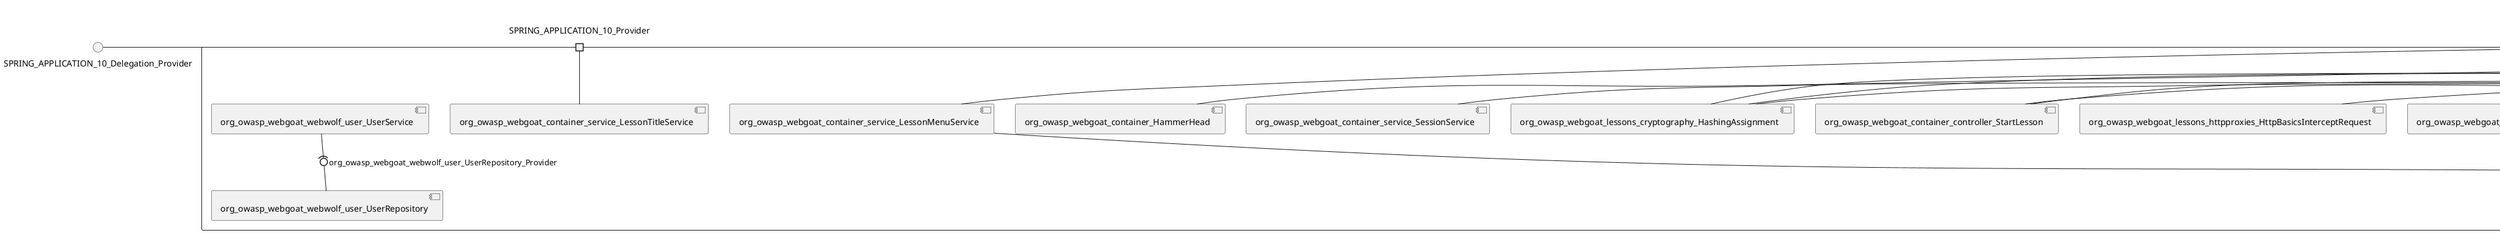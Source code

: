 @startuml
skinparam fixCircleLabelOverlapping true
skinparam componentStyle uml2
() SPRING_APPLICATION_10_Delegation_Provider
() SPRING_APPLICATION_11_Delegation_Provider
() SPRING_APPLICATION_12_Delegation_Provider
() SPRING_APPLICATION_13_Delegation_Provider
() SPRING_APPLICATION_14_Delegation_Provider
() SPRING_APPLICATION_15_Delegation_Provider
() SPRING_APPLICATION_16_Delegation_Provider
() SPRING_APPLICATION_2_Delegation_Provider
() SPRING_APPLICATION_3_Delegation_Provider
() SPRING_APPLICATION_4_Delegation_Provider
() SPRING_APPLICATION_5_Delegation_Provider
() SPRING_APPLICATION_6_Delegation_Provider
() SPRING_APPLICATION_7_Delegation_Provider
() SPRING_APPLICATION_8_Delegation_Provider
() SPRING_APPLICATION_9_Delegation_Provider
() SPRING_APPLICATION_BypassRestrictions_FieldRestrictions_POST_Delegation_Provider
() SPRING_APPLICATION_BypassRestrictions_frontendValidation_POST_Delegation_Provider
() SPRING_APPLICATION_ChromeDevTools_dummy_POST_Delegation_Provider
() SPRING_APPLICATION_ChromeDevTools_network_POST_Delegation_Provider
() SPRING_APPLICATION_CrossSiteScriptingStored_stored_xss_POST_Delegation_Provider
() SPRING_APPLICATION_CrossSiteScriptingStored_stored_xss_follow_up_POST_Delegation_Provider
() SPRING_APPLICATION_CrossSiteScripting_attack1_POST_Delegation_Provider
() SPRING_APPLICATION_CrossSiteScripting_attack3_POST_Delegation_Provider
() SPRING_APPLICATION_CrossSiteScripting_attack4_POST_Delegation_Provider
() SPRING_APPLICATION_CrossSiteScripting_attack5a_GET_Delegation_Provider
() SPRING_APPLICATION_CrossSiteScripting_attack6a_POST_Delegation_Provider
() SPRING_APPLICATION_CrossSiteScripting_dom_follow_up_POST_Delegation_Provider
() SPRING_APPLICATION_CrossSiteScripting_phone_home_xss_POST_Delegation_Provider
() SPRING_APPLICATION_CrossSiteScripting_quiz_GET_POST_Delegation_Provider
() SPRING_APPLICATION_Delegation_Provider
() SPRING_APPLICATION_GET_10_Delegation_Provider
() SPRING_APPLICATION_GET_11_Delegation_Provider
() SPRING_APPLICATION_GET_2_Delegation_Provider
() SPRING_APPLICATION_GET_3_Delegation_Provider
() SPRING_APPLICATION_GET_4_Delegation_Provider
() SPRING_APPLICATION_GET_5_Delegation_Provider
() SPRING_APPLICATION_GET_6_Delegation_Provider
() SPRING_APPLICATION_GET_7_Delegation_Provider
() SPRING_APPLICATION_GET_8_Delegation_Provider
() SPRING_APPLICATION_GET_9_Delegation_Provider
() SPRING_APPLICATION_GET_Delegation_Provider
() SPRING_APPLICATION_HtmlTampering_task_POST_Delegation_Provider
() SPRING_APPLICATION_HttpBasics_attack1_POST_Delegation_Provider
() SPRING_APPLICATION_HttpBasics_attack2_POST_Delegation_Provider
() SPRING_APPLICATION_IDOR_diff_attributes_POST_Delegation_Provider
() SPRING_APPLICATION_IDOR_login_POST_Delegation_Provider
() SPRING_APPLICATION_IDOR_profile_alt_path_POST_Delegation_Provider
() SPRING_APPLICATION_InsecureDeserialization_task_POST_Delegation_Provider
() SPRING_APPLICATION_InsecureLogin_Delegation_Provider
() SPRING_APPLICATION_JWT_decode_POST_Delegation_Provider
() SPRING_APPLICATION_JWT_jku_Delegation_Provider
() SPRING_APPLICATION_JWT_kid_Delegation_Provider
() SPRING_APPLICATION_JWT_quiz_GET_POST_Delegation_Provider
() SPRING_APPLICATION_JWT_refresh_Delegation_Provider
() SPRING_APPLICATION_JWT_secret_POST_Delegation_Provider
() SPRING_APPLICATION_JWT_votings_Delegation_Provider
() SPRING_APPLICATION_LogSpoofing_log_bleeding_POST_Delegation_Provider
() SPRING_APPLICATION_LogSpoofing_log_spoofing_POST_Delegation_Provider
() SPRING_APPLICATION_POST_10_Delegation_Provider
() SPRING_APPLICATION_POST_11_Delegation_Provider
() SPRING_APPLICATION_POST_12_Delegation_Provider
() SPRING_APPLICATION_POST_13_Delegation_Provider
() SPRING_APPLICATION_POST_14_Delegation_Provider
() SPRING_APPLICATION_POST_15_Delegation_Provider
() SPRING_APPLICATION_POST_16_Delegation_Provider
() SPRING_APPLICATION_POST_17_Delegation_Provider
() SPRING_APPLICATION_POST_18_Delegation_Provider
() SPRING_APPLICATION_POST_2_Delegation_Provider
() SPRING_APPLICATION_POST_3_Delegation_Provider
() SPRING_APPLICATION_POST_4_Delegation_Provider
() SPRING_APPLICATION_POST_5_Delegation_Provider
() SPRING_APPLICATION_POST_6_Delegation_Provider
() SPRING_APPLICATION_POST_7_Delegation_Provider
() SPRING_APPLICATION_POST_8_Delegation_Provider
() SPRING_APPLICATION_POST_9_Delegation_Provider
() SPRING_APPLICATION_POST_Delegation_Provider
() SPRING_APPLICATION_PUT_Delegation_Provider
() SPRING_APPLICATION_PasswordReset_ForgotPassword_create_password_reset_link_POST_Delegation_Provider
() SPRING_APPLICATION_PasswordReset_SecurityQuestions_POST_Delegation_Provider
() SPRING_APPLICATION_PasswordReset_reset_Delegation_Provider
() SPRING_APPLICATION_PasswordReset_simple_mail_reset_POST_Delegation_Provider
() SPRING_APPLICATION_PathTraversal_profile_picture_GET_Delegation_Provider
() SPRING_APPLICATION_PathTraversal_profile_picture_fix_GET_Delegation_Provider
() SPRING_APPLICATION_PathTraversal_profile_upload_POST_Delegation_Provider
() SPRING_APPLICATION_PathTraversal_profile_upload_fix_POST_Delegation_Provider
() SPRING_APPLICATION_PathTraversal_profile_upload_remove_user_input_POST_Delegation_Provider
() SPRING_APPLICATION_PathTraversal_random_POST_Delegation_Provider
() SPRING_APPLICATION_PathTraversal_random_picture_GET_Delegation_Provider
() SPRING_APPLICATION_PathTraversal_zip_slip_Delegation_Provider
() SPRING_APPLICATION_SSRF_task1_POST_Delegation_Provider
() SPRING_APPLICATION_SSRF_task2_POST_Delegation_Provider
() SPRING_APPLICATION_SecurePasswords_assignment_POST_Delegation_Provider
() SPRING_APPLICATION_SqlInjectionAdvanced_attack6a_POST_Delegation_Provider
() SPRING_APPLICATION_SqlInjectionAdvanced_attack6b_POST_Delegation_Provider
() SPRING_APPLICATION_SqlInjectionAdvanced_challenge_Login_POST_Delegation_Provider
() SPRING_APPLICATION_SqlInjectionAdvanced_challenge_PUT_Delegation_Provider
() SPRING_APPLICATION_SqlInjectionAdvanced_quiz_GET_POST_Delegation_Provider
() SPRING_APPLICATION_SqlInjectionMitigations_attack10a_POST_Delegation_Provider
() SPRING_APPLICATION_SqlInjectionMitigations_attack10b_POST_Delegation_Provider
() SPRING_APPLICATION_SqlInjectionMitigations_attack12a_POST_Delegation_Provider
() SPRING_APPLICATION_SqlInjectionMitigations_servers_GET_Delegation_Provider
() SPRING_APPLICATION_SqlInjection_assignment5a_POST_Delegation_Provider
() SPRING_APPLICATION_SqlInjection_assignment5b_POST_Delegation_Provider
() SPRING_APPLICATION_SqlInjection_attack10_POST_Delegation_Provider
() SPRING_APPLICATION_SqlInjection_attack2_POST_Delegation_Provider
() SPRING_APPLICATION_SqlInjection_attack3_POST_Delegation_Provider
() SPRING_APPLICATION_SqlInjection_attack4_POST_Delegation_Provider
() SPRING_APPLICATION_SqlInjection_attack5_POST_Delegation_Provider
() SPRING_APPLICATION_SqlInjection_attack8_POST_Delegation_Provider
() SPRING_APPLICATION_SqlInjection_attack9_POST_Delegation_Provider
() SPRING_APPLICATION_SqlOnlyInputValidationOnKeywords_attack_POST_Delegation_Provider
() SPRING_APPLICATION_SqlOnlyInputValidation_attack_POST_Delegation_Provider
() SPRING_APPLICATION_VulnerableComponents_attack1_POST_Delegation_Provider
() SPRING_APPLICATION_WebWolf_GET_Delegation_Provider
() SPRING_APPLICATION_WebWolf_landing_Delegation_Provider
() SPRING_APPLICATION_WebWolf_mail_Delegation_Provider
() SPRING_APPLICATION_challenge_1_POST_Delegation_Provider
() SPRING_APPLICATION_challenge_5_POST_Delegation_Provider
() SPRING_APPLICATION_challenge_7_Delegation_Provider
() SPRING_APPLICATION_challenge_8_Delegation_Provider
() SPRING_APPLICATION_challenge_logo_Delegation_Provider
() SPRING_APPLICATION_cia_quiz_GET_POST_Delegation_Provider
() SPRING_APPLICATION_clientSideFiltering_attack1_POST_Delegation_Provider
() SPRING_APPLICATION_clientSideFiltering_challenge_store_coupons_GET_Delegation_Provider
() SPRING_APPLICATION_clientSideFiltering_getItForFree_POST_Delegation_Provider
() SPRING_APPLICATION_clientSideFiltering_salaries_GET_Delegation_Provider
() SPRING_APPLICATION_crypto_encoding_basic_auth_POST_Delegation_Provider
() SPRING_APPLICATION_crypto_encoding_xor_POST_Delegation_Provider
() SPRING_APPLICATION_crypto_hashing_POST_Delegation_Provider
() SPRING_APPLICATION_crypto_secure_defaults_POST_Delegation_Provider
() SPRING_APPLICATION_crypto_signing_verify_POST_Delegation_Provider
() SPRING_APPLICATION_csrf_feedback_message_POST_Delegation_Provider
() SPRING_APPLICATION_csrf_review_POST_Delegation_Provider
() SPRING_APPLICATION_files_GET_Delegation_Provider
() SPRING_APPLICATION_fileupload_POST_Delegation_Provider
() SPRING_APPLICATION_jwt_Delegation_Provider
() SPRING_APPLICATION_landing_Delegation_Provider
() SPRING_APPLICATION_lesson_template_Delegation_Provider
() SPRING_APPLICATION_login_oauth_mvc_GET_Delegation_Provider
() SPRING_APPLICATION_mail_DELETE_GET_POST_Delegation_Provider
() SPRING_APPLICATION_register_mvc_POST_Delegation_Provider
() SPRING_APPLICATION_registration_GET_Delegation_Provider
() SPRING_APPLICATION_requests_GET_Delegation_Provider
() SPRING_APPLICATION_scoreboard_data_GET_Delegation_Provider
() SPRING_APPLICATION_server_directory_GET_Delegation_Provider
() SPRING_APPLICATION_service_debug_labels_mvc_Delegation_Provider
() SPRING_APPLICATION_service_lessonoverview_mvc_Delegation_Provider
() SPRING_APPLICATION_xxe_comments_GET_Delegation_Provider
rectangle System {
[org_owasp_webgoat_container_HammerHead] [[webgoat-webgoat.repository#_lNEI4F3REe-JB_qOCdMxyQ]]
[org_owasp_webgoat_container_WebWolfRedirect] [[webgoat-webgoat.repository#_lNEI4F3REe-JB_qOCdMxyQ]]
[org_owasp_webgoat_container_controller_StartLesson] [[webgoat-webgoat.repository#_lNEI4F3REe-JB_qOCdMxyQ]]
[org_owasp_webgoat_container_controller_Welcome] [[webgoat-webgoat.repository#_lNEI4F3REe-JB_qOCdMxyQ]]
[org_owasp_webgoat_container_i18n_PluginMessages_Provider] [[webgoat-webgoat.repository#_lNEI4F3REe-JB_qOCdMxyQ]]
[org_owasp_webgoat_container_report_ReportCardController] [[webgoat-webgoat.repository#_lNEI4F3REe-JB_qOCdMxyQ]]
[org_owasp_webgoat_container_service_EnvironmentService] [[webgoat-webgoat.repository#_lNEI4F3REe-JB_qOCdMxyQ]]
[org_owasp_webgoat_container_service_HintService] [[webgoat-webgoat.repository#_lNEI4F3REe-JB_qOCdMxyQ]]
[org_owasp_webgoat_container_service_LabelDebugService] [[webgoat-webgoat.repository#_lNEI4F3REe-JB_qOCdMxyQ]]
[org_owasp_webgoat_container_service_LabelService] [[webgoat-webgoat.repository#_lNEI4F3REe-JB_qOCdMxyQ]]
[org_owasp_webgoat_container_service_LessonInfoService] [[webgoat-webgoat.repository#_lNEI4F3REe-JB_qOCdMxyQ]]
[org_owasp_webgoat_container_service_LessonMenuService] [[webgoat-webgoat.repository#_lNEI4F3REe-JB_qOCdMxyQ]]
[org_owasp_webgoat_container_service_LessonProgressService] [[webgoat-webgoat.repository#_lNEI4F3REe-JB_qOCdMxyQ]]
[org_owasp_webgoat_container_service_LessonTitleService] [[webgoat-webgoat.repository#_lNEI4F3REe-JB_qOCdMxyQ]]
[org_owasp_webgoat_container_service_RestartLessonService] [[webgoat-webgoat.repository#_lNEI4F3REe-JB_qOCdMxyQ]]
[org_owasp_webgoat_container_service_SessionService] [[webgoat-webgoat.repository#_lNEI4F3REe-JB_qOCdMxyQ]]
[org_owasp_webgoat_container_session_UserSessionData_Provider] [[webgoat-webgoat.repository#_lNEI4F3REe-JB_qOCdMxyQ]]
[org_owasp_webgoat_container_session_WebSession_Provider] [[webgoat-webgoat.repository#_lNEI4F3REe-JB_qOCdMxyQ]]
[org_owasp_webgoat_container_users_RegistrationController] [[webgoat-webgoat.repository#_lNEI4F3REe-JB_qOCdMxyQ]]
[org_owasp_webgoat_container_users_Scoreboard] [[webgoat-webgoat.repository#_lNEI4F3REe-JB_qOCdMxyQ]]
[org_owasp_webgoat_container_users_UserProgressRepository] [[webgoat-webgoat.repository#_lNEI4F3REe-JB_qOCdMxyQ]]
[org_owasp_webgoat_container_users_UserRepository] [[webgoat-webgoat.repository#_lNEI4F3REe-JB_qOCdMxyQ]]
[org_owasp_webgoat_container_users_UserService] [[webgoat-webgoat.repository#_lNEI4F3REe-JB_qOCdMxyQ]]
[org_owasp_webgoat_lessons_authbypass_VerifyAccount] [[webgoat-webgoat.repository#_lNEI4F3REe-JB_qOCdMxyQ]]
[org_owasp_webgoat_lessons_bypassrestrictions_BypassRestrictionsFieldRestrictions] [[webgoat-webgoat.repository#_lNEI4F3REe-JB_qOCdMxyQ]]
[org_owasp_webgoat_lessons_bypassrestrictions_BypassRestrictionsFrontendValidation] [[webgoat-webgoat.repository#_lNEI4F3REe-JB_qOCdMxyQ]]
[org_owasp_webgoat_lessons_challenges_FlagController] [[webgoat-webgoat.repository#_lNEI4F3REe-JB_qOCdMxyQ]]
[org_owasp_webgoat_lessons_challenges_challenge1_Assignment1] [[webgoat-webgoat.repository#_lNEI4F3REe-JB_qOCdMxyQ]]
[org_owasp_webgoat_lessons_challenges_challenge1_ImageServlet] [[webgoat-webgoat.repository#_lNEI4F3REe-JB_qOCdMxyQ]]
[org_owasp_webgoat_lessons_challenges_challenge5_Assignment5] [[webgoat-webgoat.repository#_lNEI4F3REe-JB_qOCdMxyQ]]
[org_owasp_webgoat_lessons_challenges_challenge7_Assignment7] [[webgoat-webgoat.repository#_lNEI4F3REe-JB_qOCdMxyQ]]
[org_owasp_webgoat_lessons_challenges_challenge8_Assignment8] [[webgoat-webgoat.repository#_lNEI4F3REe-JB_qOCdMxyQ]]
[org_owasp_webgoat_lessons_chromedevtools_NetworkDummy] [[webgoat-webgoat.repository#_lNEI4F3REe-JB_qOCdMxyQ]]
[org_owasp_webgoat_lessons_chromedevtools_NetworkLesson] [[webgoat-webgoat.repository#_lNEI4F3REe-JB_qOCdMxyQ]]
[org_owasp_webgoat_lessons_cia_CIAQuiz] [[webgoat-webgoat.repository#_lNEI4F3REe-JB_qOCdMxyQ]]
[org_owasp_webgoat_lessons_clientsidefiltering_ClientSideFilteringAssignment] [[webgoat-webgoat.repository#_lNEI4F3REe-JB_qOCdMxyQ]]
[org_owasp_webgoat_lessons_clientsidefiltering_ClientSideFilteringFreeAssignment] [[webgoat-webgoat.repository#_lNEI4F3REe-JB_qOCdMxyQ]]
[org_owasp_webgoat_lessons_clientsidefiltering_Salaries] [[webgoat-webgoat.repository#_lNEI4F3REe-JB_qOCdMxyQ]]
[org_owasp_webgoat_lessons_clientsidefiltering_ShopEndpoint] [[webgoat-webgoat.repository#_lNEI4F3REe-JB_qOCdMxyQ]]
[org_owasp_webgoat_lessons_cryptography_EncodingAssignment] [[webgoat-webgoat.repository#_lNEI4F3REe-JB_qOCdMxyQ]]
[org_owasp_webgoat_lessons_cryptography_HashingAssignment] [[webgoat-webgoat.repository#_lNEI4F3REe-JB_qOCdMxyQ]]
[org_owasp_webgoat_lessons_cryptography_SecureDefaultsAssignment] [[webgoat-webgoat.repository#_lNEI4F3REe-JB_qOCdMxyQ]]
[org_owasp_webgoat_lessons_cryptography_SigningAssignment] [[webgoat-webgoat.repository#_lNEI4F3REe-JB_qOCdMxyQ]]
[org_owasp_webgoat_lessons_cryptography_XOREncodingAssignment] [[webgoat-webgoat.repository#_lNEI4F3REe-JB_qOCdMxyQ]]
[org_owasp_webgoat_lessons_csrf_CSRFConfirmFlag1] [[webgoat-webgoat.repository#_lNEI4F3REe-JB_qOCdMxyQ]]
[org_owasp_webgoat_lessons_csrf_CSRFFeedback] [[webgoat-webgoat.repository#_lNEI4F3REe-JB_qOCdMxyQ]]
[org_owasp_webgoat_lessons_csrf_CSRFGetFlag] [[webgoat-webgoat.repository#_lNEI4F3REe-JB_qOCdMxyQ]]
[org_owasp_webgoat_lessons_csrf_CSRFLogin] [[webgoat-webgoat.repository#_lNEI4F3REe-JB_qOCdMxyQ]]
[org_owasp_webgoat_lessons_csrf_ForgedReviews] [[webgoat-webgoat.repository#_lNEI4F3REe-JB_qOCdMxyQ]]
[org_owasp_webgoat_lessons_csrf_ObjectMapper_Provider] [[webgoat-webgoat.repository#_lNEI4F3REe-JB_qOCdMxyQ]]
[org_owasp_webgoat_lessons_deserialization_InsecureDeserializationTask] [[webgoat-webgoat.repository#_lNEI4F3REe-JB_qOCdMxyQ]]
[org_owasp_webgoat_lessons_hijacksession_HijackSessionAssignment] [[webgoat-webgoat.repository#_lNEI4F3REe-JB_qOCdMxyQ]]
[org_owasp_webgoat_lessons_hijacksession_cas_HijackSessionAuthenticationProvider] [[webgoat-webgoat.repository#_lNEI4F3REe-JB_qOCdMxyQ]]
[org_owasp_webgoat_lessons_htmltampering_HtmlTamperingTask] [[webgoat-webgoat.repository#_lNEI4F3REe-JB_qOCdMxyQ]]
[org_owasp_webgoat_lessons_httpbasics_HttpBasicsLesson] [[webgoat-webgoat.repository#_lNEI4F3REe-JB_qOCdMxyQ]]
[org_owasp_webgoat_lessons_httpbasics_HttpBasicsQuiz] [[webgoat-webgoat.repository#_lNEI4F3REe-JB_qOCdMxyQ]]
[org_owasp_webgoat_lessons_httpproxies_HttpBasicsInterceptRequest] [[webgoat-webgoat.repository#_lNEI4F3REe-JB_qOCdMxyQ]]
[org_owasp_webgoat_lessons_idor_IDORDiffAttributes] [[webgoat-webgoat.repository#_lNEI4F3REe-JB_qOCdMxyQ]]
[org_owasp_webgoat_lessons_idor_IDOREditOtherProfile] [[webgoat-webgoat.repository#_lNEI4F3REe-JB_qOCdMxyQ]]
[org_owasp_webgoat_lessons_idor_IDORLogin] [[webgoat-webgoat.repository#_lNEI4F3REe-JB_qOCdMxyQ]]
[org_owasp_webgoat_lessons_idor_IDORViewOtherProfile] [[webgoat-webgoat.repository#_lNEI4F3REe-JB_qOCdMxyQ]]
[org_owasp_webgoat_lessons_idor_IDORViewOwnProfile] [[webgoat-webgoat.repository#_lNEI4F3REe-JB_qOCdMxyQ]]
[org_owasp_webgoat_lessons_idor_IDORViewOwnProfileAltUrl] [[webgoat-webgoat.repository#_lNEI4F3REe-JB_qOCdMxyQ]]
[org_owasp_webgoat_lessons_insecurelogin_InsecureLoginTask] [[webgoat-webgoat.repository#_lNEI4F3REe-JB_qOCdMxyQ]]
[org_owasp_webgoat_lessons_jwt_JWTDecodeEndpoint] [[webgoat-webgoat.repository#_lNEI4F3REe-JB_qOCdMxyQ]]
[org_owasp_webgoat_lessons_jwt_JWTQuiz] [[webgoat-webgoat.repository#_lNEI4F3REe-JB_qOCdMxyQ]]
[org_owasp_webgoat_lessons_jwt_JWTRefreshEndpoint] [[webgoat-webgoat.repository#_lNEI4F3REe-JB_qOCdMxyQ]]
[org_owasp_webgoat_lessons_jwt_JWTSecretKeyEndpoint] [[webgoat-webgoat.repository#_lNEI4F3REe-JB_qOCdMxyQ]]
[org_owasp_webgoat_lessons_jwt_JWTVotesEndpoint] [[webgoat-webgoat.repository#_lNEI4F3REe-JB_qOCdMxyQ]]
[org_owasp_webgoat_lessons_jwt_claimmisuse_JWTHeaderJKUEndpoint] [[webgoat-webgoat.repository#_lNEI4F3REe-JB_qOCdMxyQ]]
[org_owasp_webgoat_lessons_jwt_claimmisuse_JWTHeaderKIDEndpoint] [[webgoat-webgoat.repository#_lNEI4F3REe-JB_qOCdMxyQ]]
[org_owasp_webgoat_lessons_lessontemplate_SampleAttack] [[webgoat-webgoat.repository#_lNEI4F3REe-JB_qOCdMxyQ]]
[org_owasp_webgoat_lessons_logging_LogBleedingTask] [[webgoat-webgoat.repository#_lNEI4F3REe-JB_qOCdMxyQ]]
[org_owasp_webgoat_lessons_logging_LogSpoofingTask] [[webgoat-webgoat.repository#_lNEI4F3REe-JB_qOCdMxyQ]]
[org_owasp_webgoat_lessons_missingac_MissingFunctionACHiddenMenus] [[webgoat-webgoat.repository#_lNEI4F3REe-JB_qOCdMxyQ]]
[org_owasp_webgoat_lessons_missingac_MissingFunctionACUsers] [[webgoat-webgoat.repository#_lNEI4F3REe-JB_qOCdMxyQ]]
[org_owasp_webgoat_lessons_missingac_MissingFunctionACYourHash] [[webgoat-webgoat.repository#_lNEI4F3REe-JB_qOCdMxyQ]]
[org_owasp_webgoat_lessons_missingac_MissingFunctionACYourHashAdmin] [[webgoat-webgoat.repository#_lNEI4F3REe-JB_qOCdMxyQ]]
[org_owasp_webgoat_lessons_passwordreset_QuestionsAssignment] [[webgoat-webgoat.repository#_lNEI4F3REe-JB_qOCdMxyQ]]
[org_owasp_webgoat_lessons_passwordreset_ResetLinkAssignment] [[webgoat-webgoat.repository#_lNEI4F3REe-JB_qOCdMxyQ]]
[org_owasp_webgoat_lessons_passwordreset_ResetLinkAssignmentForgotPassword] [[webgoat-webgoat.repository#_lNEI4F3REe-JB_qOCdMxyQ]]
[org_owasp_webgoat_lessons_passwordreset_SecurityQuestionAssignment] [[webgoat-webgoat.repository#_lNEI4F3REe-JB_qOCdMxyQ]]
[org_owasp_webgoat_lessons_passwordreset_SimpleMailAssignment] [[webgoat-webgoat.repository#_lNEI4F3REe-JB_qOCdMxyQ]]
[org_owasp_webgoat_lessons_passwordreset_TriedQuestions] [[webgoat-webgoat.repository#_lNEI4F3REe-JB_qOCdMxyQ]]
[org_owasp_webgoat_lessons_pathtraversal_ProfileUpload] [[webgoat-webgoat.repository#_lNEI4F3REe-JB_qOCdMxyQ]]
[org_owasp_webgoat_lessons_pathtraversal_ProfileUploadFix] [[webgoat-webgoat.repository#_lNEI4F3REe-JB_qOCdMxyQ]]
[org_owasp_webgoat_lessons_pathtraversal_ProfileUploadRemoveUserInput] [[webgoat-webgoat.repository#_lNEI4F3REe-JB_qOCdMxyQ]]
[org_owasp_webgoat_lessons_pathtraversal_ProfileUploadRetrieval] [[webgoat-webgoat.repository#_lNEI4F3REe-JB_qOCdMxyQ]]
[org_owasp_webgoat_lessons_pathtraversal_ProfileZipSlip] [[webgoat-webgoat.repository#_lNEI4F3REe-JB_qOCdMxyQ]]
[org_owasp_webgoat_lessons_securepasswords_SecurePasswordsAssignment] [[webgoat-webgoat.repository#_lNEI4F3REe-JB_qOCdMxyQ]]
[org_owasp_webgoat_lessons_spoofcookie_SpoofCookieAssignment] [[webgoat-webgoat.repository#_lNEI4F3REe-JB_qOCdMxyQ]]
[org_owasp_webgoat_lessons_sqlinjection_advanced_SqlInjectionChallenge] [[webgoat-webgoat.repository#_lNEI4F3REe-JB_qOCdMxyQ]]
[org_owasp_webgoat_lessons_sqlinjection_advanced_SqlInjectionChallengeLogin] [[webgoat-webgoat.repository#_lNEI4F3REe-JB_qOCdMxyQ]]
[org_owasp_webgoat_lessons_sqlinjection_advanced_SqlInjectionLesson6a] [[webgoat-webgoat.repository#_lNEI4F3REe-JB_qOCdMxyQ]]
[org_owasp_webgoat_lessons_sqlinjection_advanced_SqlInjectionLesson6b] [[webgoat-webgoat.repository#_lNEI4F3REe-JB_qOCdMxyQ]]
[org_owasp_webgoat_lessons_sqlinjection_advanced_SqlInjectionQuiz] [[webgoat-webgoat.repository#_lNEI4F3REe-JB_qOCdMxyQ]]
[org_owasp_webgoat_lessons_sqlinjection_introduction_SqlInjectionLesson10] [[webgoat-webgoat.repository#_lNEI4F3REe-JB_qOCdMxyQ]]
[org_owasp_webgoat_lessons_sqlinjection_introduction_SqlInjectionLesson2] [[webgoat-webgoat.repository#_lNEI4F3REe-JB_qOCdMxyQ]]
[org_owasp_webgoat_lessons_sqlinjection_introduction_SqlInjectionLesson3] [[webgoat-webgoat.repository#_lNEI4F3REe-JB_qOCdMxyQ]]
[org_owasp_webgoat_lessons_sqlinjection_introduction_SqlInjectionLesson4] [[webgoat-webgoat.repository#_lNEI4F3REe-JB_qOCdMxyQ]]
[org_owasp_webgoat_lessons_sqlinjection_introduction_SqlInjectionLesson5] [[webgoat-webgoat.repository#_lNEI4F3REe-JB_qOCdMxyQ]]
[org_owasp_webgoat_lessons_sqlinjection_introduction_SqlInjectionLesson5a] [[webgoat-webgoat.repository#_lNEI4F3REe-JB_qOCdMxyQ]]
[org_owasp_webgoat_lessons_sqlinjection_introduction_SqlInjectionLesson5b] [[webgoat-webgoat.repository#_lNEI4F3REe-JB_qOCdMxyQ]]
[org_owasp_webgoat_lessons_sqlinjection_introduction_SqlInjectionLesson8] [[webgoat-webgoat.repository#_lNEI4F3REe-JB_qOCdMxyQ]]
[org_owasp_webgoat_lessons_sqlinjection_introduction_SqlInjectionLesson9] [[webgoat-webgoat.repository#_lNEI4F3REe-JB_qOCdMxyQ]]
[org_owasp_webgoat_lessons_sqlinjection_mitigation_Servers] [[webgoat-webgoat.repository#_lNEI4F3REe-JB_qOCdMxyQ]]
[org_owasp_webgoat_lessons_sqlinjection_mitigation_SqlInjectionLesson10a] [[webgoat-webgoat.repository#_lNEI4F3REe-JB_qOCdMxyQ]]
[org_owasp_webgoat_lessons_sqlinjection_mitigation_SqlInjectionLesson10b] [[webgoat-webgoat.repository#_lNEI4F3REe-JB_qOCdMxyQ]]
[org_owasp_webgoat_lessons_sqlinjection_mitigation_SqlInjectionLesson13] [[webgoat-webgoat.repository#_lNEI4F3REe-JB_qOCdMxyQ]]
[org_owasp_webgoat_lessons_sqlinjection_mitigation_SqlOnlyInputValidation] [[webgoat-webgoat.repository#_lNEI4F3REe-JB_qOCdMxyQ]]
[org_owasp_webgoat_lessons_sqlinjection_mitigation_SqlOnlyInputValidationOnKeywords] [[webgoat-webgoat.repository#_lNEI4F3REe-JB_qOCdMxyQ]]
[org_owasp_webgoat_lessons_ssrf_SSRFTask1] [[webgoat-webgoat.repository#_lNEI4F3REe-JB_qOCdMxyQ]]
[org_owasp_webgoat_lessons_ssrf_SSRFTask2] [[webgoat-webgoat.repository#_lNEI4F3REe-JB_qOCdMxyQ]]
[org_owasp_webgoat_lessons_vulnerablecomponents_VulnerableComponentsLesson] [[webgoat-webgoat.repository#_lNEI4F3REe-JB_qOCdMxyQ]]
[org_owasp_webgoat_lessons_webwolfintroduction_LandingAssignment] [[webgoat-webgoat.repository#_lNEI4F3REe-JB_qOCdMxyQ]]
[org_owasp_webgoat_lessons_webwolfintroduction_MailAssignment] [[webgoat-webgoat.repository#_lNEI4F3REe-JB_qOCdMxyQ]]
[org_owasp_webgoat_lessons_xss_CrossSiteScriptingLesson1] [[webgoat-webgoat.repository#_lNEI4F3REe-JB_qOCdMxyQ]]
[org_owasp_webgoat_lessons_xss_CrossSiteScriptingLesson3] [[webgoat-webgoat.repository#_lNEI4F3REe-JB_qOCdMxyQ]]
[org_owasp_webgoat_lessons_xss_CrossSiteScriptingLesson4] [[webgoat-webgoat.repository#_lNEI4F3REe-JB_qOCdMxyQ]]
[org_owasp_webgoat_lessons_xss_CrossSiteScriptingLesson5a] [[webgoat-webgoat.repository#_lNEI4F3REe-JB_qOCdMxyQ]]
[org_owasp_webgoat_lessons_xss_CrossSiteScriptingLesson6a] [[webgoat-webgoat.repository#_lNEI4F3REe-JB_qOCdMxyQ]]
[org_owasp_webgoat_lessons_xss_CrossSiteScriptingQuiz] [[webgoat-webgoat.repository#_lNEI4F3REe-JB_qOCdMxyQ]]
[org_owasp_webgoat_lessons_xss_DOMCrossSiteScripting] [[webgoat-webgoat.repository#_lNEI4F3REe-JB_qOCdMxyQ]]
[org_owasp_webgoat_lessons_xss_DOMCrossSiteScriptingVerifier] [[webgoat-webgoat.repository#_lNEI4F3REe-JB_qOCdMxyQ]]
[org_owasp_webgoat_lessons_xss_stored_StoredCrossSiteScriptingVerifier] [[webgoat-webgoat.repository#_lNEI4F3REe-JB_qOCdMxyQ]]
[org_owasp_webgoat_lessons_xss_stored_StoredXssComments] [[webgoat-webgoat.repository#_lNEI4F3REe-JB_qOCdMxyQ]]
[org_owasp_webgoat_lessons_xxe_BlindSendFileAssignment] [[webgoat-webgoat.repository#_lNEI4F3REe-JB_qOCdMxyQ]]
[org_owasp_webgoat_lessons_xxe_CommentsCache] [[webgoat-webgoat.repository#_lNEI4F3REe-JB_qOCdMxyQ]]
[org_owasp_webgoat_lessons_xxe_CommentsEndpoint] [[webgoat-webgoat.repository#_lNEI4F3REe-JB_qOCdMxyQ]]
[org_owasp_webgoat_lessons_xxe_ContentTypeAssignment] [[webgoat-webgoat.repository#_lNEI4F3REe-JB_qOCdMxyQ]]
[org_owasp_webgoat_lessons_xxe_SimpleXXE] [[webgoat-webgoat.repository#_lNEI4F3REe-JB_qOCdMxyQ]]
[org_owasp_webgoat_webwolf_FileServer] [[webgoat-webgoat.repository#_lNEI4F3REe-JB_qOCdMxyQ]]
[org_owasp_webgoat_webwolf_jwt_JWTController] [[webgoat-webgoat.repository#_lNEI4F3REe-JB_qOCdMxyQ]]
[org_owasp_webgoat_webwolf_mailbox_MailboxController] [[webgoat-webgoat.repository#_lNEI4F3REe-JB_qOCdMxyQ]]
[org_owasp_webgoat_webwolf_mailbox_MailboxRepository] [[webgoat-webgoat.repository#_lNEI4F3REe-JB_qOCdMxyQ]]
[org_owasp_webgoat_webwolf_requests_LandingPage] [[webgoat-webgoat.repository#_lNEI4F3REe-JB_qOCdMxyQ]]
[org_owasp_webgoat_webwolf_requests_Requests] [[webgoat-webgoat.repository#_lNEI4F3REe-JB_qOCdMxyQ]]
[org_owasp_webgoat_webwolf_user_UserRepository] [[webgoat-webgoat.repository#_lNEI4F3REe-JB_qOCdMxyQ]]
[org_owasp_webgoat_webwolf_user_UserService] [[webgoat-webgoat.repository#_lNEI4F3REe-JB_qOCdMxyQ]]
port SPRING_APPLICATION_10_Provider
SPRING_APPLICATION_10_Delegation_Provider - SPRING_APPLICATION_10_Provider
SPRING_APPLICATION_10_Provider - [org_owasp_webgoat_container_service_LessonTitleService]
port SPRING_APPLICATION_11_Provider
SPRING_APPLICATION_11_Delegation_Provider - SPRING_APPLICATION_11_Provider
SPRING_APPLICATION_11_Provider - [org_owasp_webgoat_container_service_LessonMenuService]
port SPRING_APPLICATION_12_Provider
SPRING_APPLICATION_12_Delegation_Provider - SPRING_APPLICATION_12_Provider
SPRING_APPLICATION_12_Provider - [org_owasp_webgoat_webwolf_FileServer]
port SPRING_APPLICATION_13_Provider
SPRING_APPLICATION_13_Delegation_Provider - SPRING_APPLICATION_13_Provider
SPRING_APPLICATION_13_Provider - [org_owasp_webgoat_container_service_LabelDebugService]
port SPRING_APPLICATION_14_Provider
SPRING_APPLICATION_14_Delegation_Provider - SPRING_APPLICATION_14_Provider
SPRING_APPLICATION_14_Provider - [org_owasp_webgoat_lessons_xxe_SimpleXXE]
port SPRING_APPLICATION_15_Provider
SPRING_APPLICATION_15_Delegation_Provider - SPRING_APPLICATION_15_Provider
SPRING_APPLICATION_15_Provider - [org_owasp_webgoat_container_HammerHead]
port SPRING_APPLICATION_16_Provider
SPRING_APPLICATION_16_Delegation_Provider - SPRING_APPLICATION_16_Provider
SPRING_APPLICATION_16_Provider - [org_owasp_webgoat_container_service_SessionService]
port SPRING_APPLICATION_2_Provider
SPRING_APPLICATION_2_Delegation_Provider - SPRING_APPLICATION_2_Provider
SPRING_APPLICATION_2_Provider - [org_owasp_webgoat_lessons_cryptography_HashingAssignment]
port SPRING_APPLICATION_3_Provider
SPRING_APPLICATION_3_Delegation_Provider - SPRING_APPLICATION_3_Provider
SPRING_APPLICATION_3_Provider - [org_owasp_webgoat_lessons_cryptography_HashingAssignment]
port SPRING_APPLICATION_4_Provider
SPRING_APPLICATION_4_Delegation_Provider - SPRING_APPLICATION_4_Provider
SPRING_APPLICATION_4_Provider - [org_owasp_webgoat_lessons_jwt_JWTSecretKeyEndpoint]
port SPRING_APPLICATION_5_Provider
SPRING_APPLICATION_5_Delegation_Provider - SPRING_APPLICATION_5_Provider
SPRING_APPLICATION_5_Provider - [org_owasp_webgoat_container_controller_StartLesson]
port SPRING_APPLICATION_6_Provider
SPRING_APPLICATION_6_Delegation_Provider - SPRING_APPLICATION_6_Provider
SPRING_APPLICATION_6_Provider - [org_owasp_webgoat_lessons_httpproxies_HttpBasicsInterceptRequest]
port SPRING_APPLICATION_7_Provider
SPRING_APPLICATION_7_Delegation_Provider - SPRING_APPLICATION_7_Provider
SPRING_APPLICATION_7_Provider - [org_owasp_webgoat_container_controller_StartLesson]
port SPRING_APPLICATION_8_Provider
SPRING_APPLICATION_8_Delegation_Provider - SPRING_APPLICATION_8_Provider
SPRING_APPLICATION_8_Provider - [org_owasp_webgoat_container_service_RestartLessonService]
port SPRING_APPLICATION_9_Provider
SPRING_APPLICATION_9_Delegation_Provider - SPRING_APPLICATION_9_Provider
SPRING_APPLICATION_9_Provider - [org_owasp_webgoat_container_service_LessonInfoService]
port SPRING_APPLICATION_BypassRestrictions_FieldRestrictions_POST_Provider
SPRING_APPLICATION_BypassRestrictions_FieldRestrictions_POST_Delegation_Provider - SPRING_APPLICATION_BypassRestrictions_FieldRestrictions_POST_Provider
SPRING_APPLICATION_BypassRestrictions_FieldRestrictions_POST_Provider - [org_owasp_webgoat_lessons_bypassrestrictions_BypassRestrictionsFieldRestrictions]
port SPRING_APPLICATION_BypassRestrictions_frontendValidation_POST_Provider
SPRING_APPLICATION_BypassRestrictions_frontendValidation_POST_Delegation_Provider - SPRING_APPLICATION_BypassRestrictions_frontendValidation_POST_Provider
SPRING_APPLICATION_BypassRestrictions_frontendValidation_POST_Provider - [org_owasp_webgoat_lessons_bypassrestrictions_BypassRestrictionsFrontendValidation]
port SPRING_APPLICATION_ChromeDevTools_dummy_POST_Provider
SPRING_APPLICATION_ChromeDevTools_dummy_POST_Delegation_Provider - SPRING_APPLICATION_ChromeDevTools_dummy_POST_Provider
SPRING_APPLICATION_ChromeDevTools_dummy_POST_Provider - [org_owasp_webgoat_lessons_chromedevtools_NetworkDummy]
port SPRING_APPLICATION_ChromeDevTools_network_POST_Provider
SPRING_APPLICATION_ChromeDevTools_network_POST_Delegation_Provider - SPRING_APPLICATION_ChromeDevTools_network_POST_Provider
SPRING_APPLICATION_ChromeDevTools_network_POST_Provider - [org_owasp_webgoat_lessons_chromedevtools_NetworkLesson]
port SPRING_APPLICATION_CrossSiteScriptingStored_stored_xss_POST_Provider
SPRING_APPLICATION_CrossSiteScriptingStored_stored_xss_POST_Delegation_Provider - SPRING_APPLICATION_CrossSiteScriptingStored_stored_xss_POST_Provider
SPRING_APPLICATION_CrossSiteScriptingStored_stored_xss_POST_Provider - [org_owasp_webgoat_lessons_xss_stored_StoredXssComments]
port SPRING_APPLICATION_CrossSiteScriptingStored_stored_xss_follow_up_POST_Provider
SPRING_APPLICATION_CrossSiteScriptingStored_stored_xss_follow_up_POST_Delegation_Provider - SPRING_APPLICATION_CrossSiteScriptingStored_stored_xss_follow_up_POST_Provider
SPRING_APPLICATION_CrossSiteScriptingStored_stored_xss_follow_up_POST_Provider - [org_owasp_webgoat_lessons_xss_stored_StoredCrossSiteScriptingVerifier]
port SPRING_APPLICATION_CrossSiteScripting_attack1_POST_Provider
SPRING_APPLICATION_CrossSiteScripting_attack1_POST_Delegation_Provider - SPRING_APPLICATION_CrossSiteScripting_attack1_POST_Provider
SPRING_APPLICATION_CrossSiteScripting_attack1_POST_Provider - [org_owasp_webgoat_lessons_xss_CrossSiteScriptingLesson1]
port SPRING_APPLICATION_CrossSiteScripting_attack3_POST_Provider
SPRING_APPLICATION_CrossSiteScripting_attack3_POST_Delegation_Provider - SPRING_APPLICATION_CrossSiteScripting_attack3_POST_Provider
SPRING_APPLICATION_CrossSiteScripting_attack3_POST_Provider - [org_owasp_webgoat_lessons_xss_CrossSiteScriptingLesson3]
port SPRING_APPLICATION_CrossSiteScripting_attack4_POST_Provider
SPRING_APPLICATION_CrossSiteScripting_attack4_POST_Delegation_Provider - SPRING_APPLICATION_CrossSiteScripting_attack4_POST_Provider
SPRING_APPLICATION_CrossSiteScripting_attack4_POST_Provider - [org_owasp_webgoat_lessons_xss_CrossSiteScriptingLesson4]
port SPRING_APPLICATION_CrossSiteScripting_attack5a_GET_Provider
SPRING_APPLICATION_CrossSiteScripting_attack5a_GET_Delegation_Provider - SPRING_APPLICATION_CrossSiteScripting_attack5a_GET_Provider
SPRING_APPLICATION_CrossSiteScripting_attack5a_GET_Provider - [org_owasp_webgoat_lessons_xss_CrossSiteScriptingLesson5a]
port SPRING_APPLICATION_CrossSiteScripting_attack6a_POST_Provider
SPRING_APPLICATION_CrossSiteScripting_attack6a_POST_Delegation_Provider - SPRING_APPLICATION_CrossSiteScripting_attack6a_POST_Provider
SPRING_APPLICATION_CrossSiteScripting_attack6a_POST_Provider - [org_owasp_webgoat_lessons_xss_CrossSiteScriptingLesson6a]
port SPRING_APPLICATION_CrossSiteScripting_dom_follow_up_POST_Provider
SPRING_APPLICATION_CrossSiteScripting_dom_follow_up_POST_Delegation_Provider - SPRING_APPLICATION_CrossSiteScripting_dom_follow_up_POST_Provider
SPRING_APPLICATION_CrossSiteScripting_dom_follow_up_POST_Provider - [org_owasp_webgoat_lessons_xss_DOMCrossSiteScriptingVerifier]
port SPRING_APPLICATION_CrossSiteScripting_phone_home_xss_POST_Provider
SPRING_APPLICATION_CrossSiteScripting_phone_home_xss_POST_Delegation_Provider - SPRING_APPLICATION_CrossSiteScripting_phone_home_xss_POST_Provider
SPRING_APPLICATION_CrossSiteScripting_phone_home_xss_POST_Provider - [org_owasp_webgoat_lessons_xss_DOMCrossSiteScripting]
port SPRING_APPLICATION_CrossSiteScripting_quiz_GET_POST_Provider
SPRING_APPLICATION_CrossSiteScripting_quiz_GET_POST_Delegation_Provider - SPRING_APPLICATION_CrossSiteScripting_quiz_GET_POST_Provider
SPRING_APPLICATION_CrossSiteScripting_quiz_GET_POST_Provider - [org_owasp_webgoat_lessons_xss_CrossSiteScriptingQuiz]
port SPRING_APPLICATION_Provider
SPRING_APPLICATION_Delegation_Provider - SPRING_APPLICATION_Provider
SPRING_APPLICATION_Provider - [org_owasp_webgoat_lessons_cryptography_SigningAssignment]
port SPRING_APPLICATION_GET_10_Provider
SPRING_APPLICATION_GET_10_Delegation_Provider - SPRING_APPLICATION_GET_10_Provider
SPRING_APPLICATION_GET_10_Provider - [org_owasp_webgoat_lessons_xss_stored_StoredXssComments]
port SPRING_APPLICATION_GET_11_Provider
SPRING_APPLICATION_GET_11_Delegation_Provider - SPRING_APPLICATION_GET_11_Provider
SPRING_APPLICATION_GET_11_Provider - [org_owasp_webgoat_lessons_idor_IDORViewOwnProfile]
port SPRING_APPLICATION_GET_2_Provider
SPRING_APPLICATION_GET_2_Delegation_Provider - SPRING_APPLICATION_GET_2_Provider
SPRING_APPLICATION_GET_2_Provider - [org_owasp_webgoat_container_service_HintService]
port SPRING_APPLICATION_GET_3_Provider
SPRING_APPLICATION_GET_3_Delegation_Provider - SPRING_APPLICATION_GET_3_Provider
SPRING_APPLICATION_GET_3_Provider - [org_owasp_webgoat_container_report_ReportCardController]
port SPRING_APPLICATION_GET_4_Provider
SPRING_APPLICATION_GET_4_Delegation_Provider - SPRING_APPLICATION_GET_4_Provider
SPRING_APPLICATION_GET_4_Provider - [org_owasp_webgoat_lessons_csrf_ForgedReviews]
port SPRING_APPLICATION_GET_5_Provider
SPRING_APPLICATION_GET_5_Delegation_Provider - SPRING_APPLICATION_GET_5_Provider
SPRING_APPLICATION_GET_5_Provider - [org_owasp_webgoat_lessons_spoofcookie_SpoofCookieAssignment]
port SPRING_APPLICATION_GET_6_Provider
SPRING_APPLICATION_GET_6_Delegation_Provider - SPRING_APPLICATION_GET_6_Provider
SPRING_APPLICATION_GET_6_Provider - [org_owasp_webgoat_container_service_LabelService]
port SPRING_APPLICATION_GET_7_Provider
SPRING_APPLICATION_GET_7_Delegation_Provider - SPRING_APPLICATION_GET_7_Provider
SPRING_APPLICATION_GET_7_Provider - [org_owasp_webgoat_lessons_cryptography_EncodingAssignment]
port SPRING_APPLICATION_GET_8_Provider
SPRING_APPLICATION_GET_8_Delegation_Provider - SPRING_APPLICATION_GET_8_Provider
SPRING_APPLICATION_GET_8_Provider - [org_owasp_webgoat_lessons_idor_IDORViewOtherProfile]
port SPRING_APPLICATION_GET_9_Provider
SPRING_APPLICATION_GET_9_Delegation_Provider - SPRING_APPLICATION_GET_9_Provider
SPRING_APPLICATION_GET_9_Provider - [org_owasp_webgoat_lessons_missingac_MissingFunctionACUsers]
port SPRING_APPLICATION_GET_Provider
SPRING_APPLICATION_GET_Delegation_Provider - SPRING_APPLICATION_GET_Provider
SPRING_APPLICATION_GET_Provider - [org_owasp_webgoat_container_controller_Welcome]
port SPRING_APPLICATION_HtmlTampering_task_POST_Provider
SPRING_APPLICATION_HtmlTampering_task_POST_Delegation_Provider - SPRING_APPLICATION_HtmlTampering_task_POST_Provider
SPRING_APPLICATION_HtmlTampering_task_POST_Provider - [org_owasp_webgoat_lessons_htmltampering_HtmlTamperingTask]
port SPRING_APPLICATION_HttpBasics_attack1_POST_Provider
SPRING_APPLICATION_HttpBasics_attack1_POST_Delegation_Provider - SPRING_APPLICATION_HttpBasics_attack1_POST_Provider
SPRING_APPLICATION_HttpBasics_attack1_POST_Provider - [org_owasp_webgoat_lessons_httpbasics_HttpBasicsLesson]
port SPRING_APPLICATION_HttpBasics_attack2_POST_Provider
SPRING_APPLICATION_HttpBasics_attack2_POST_Delegation_Provider - SPRING_APPLICATION_HttpBasics_attack2_POST_Provider
SPRING_APPLICATION_HttpBasics_attack2_POST_Provider - [org_owasp_webgoat_lessons_httpbasics_HttpBasicsQuiz]
port SPRING_APPLICATION_IDOR_diff_attributes_POST_Provider
SPRING_APPLICATION_IDOR_diff_attributes_POST_Delegation_Provider - SPRING_APPLICATION_IDOR_diff_attributes_POST_Provider
SPRING_APPLICATION_IDOR_diff_attributes_POST_Provider - [org_owasp_webgoat_lessons_idor_IDORDiffAttributes]
port SPRING_APPLICATION_IDOR_login_POST_Provider
SPRING_APPLICATION_IDOR_login_POST_Delegation_Provider - SPRING_APPLICATION_IDOR_login_POST_Provider
SPRING_APPLICATION_IDOR_login_POST_Provider - [org_owasp_webgoat_lessons_idor_IDORLogin]
port SPRING_APPLICATION_IDOR_profile_alt_path_POST_Provider
SPRING_APPLICATION_IDOR_profile_alt_path_POST_Delegation_Provider - SPRING_APPLICATION_IDOR_profile_alt_path_POST_Provider
SPRING_APPLICATION_IDOR_profile_alt_path_POST_Provider - [org_owasp_webgoat_lessons_idor_IDORViewOwnProfileAltUrl]
port SPRING_APPLICATION_InsecureDeserialization_task_POST_Provider
SPRING_APPLICATION_InsecureDeserialization_task_POST_Delegation_Provider - SPRING_APPLICATION_InsecureDeserialization_task_POST_Provider
SPRING_APPLICATION_InsecureDeserialization_task_POST_Provider - [org_owasp_webgoat_lessons_deserialization_InsecureDeserializationTask]
port SPRING_APPLICATION_InsecureLogin_Provider
SPRING_APPLICATION_InsecureLogin_Delegation_Provider - SPRING_APPLICATION_InsecureLogin_Provider
SPRING_APPLICATION_InsecureLogin_Provider - [org_owasp_webgoat_lessons_insecurelogin_InsecureLoginTask]
port SPRING_APPLICATION_JWT_decode_POST_Provider
SPRING_APPLICATION_JWT_decode_POST_Delegation_Provider - SPRING_APPLICATION_JWT_decode_POST_Provider
SPRING_APPLICATION_JWT_decode_POST_Provider - [org_owasp_webgoat_lessons_jwt_JWTDecodeEndpoint]
port SPRING_APPLICATION_JWT_jku_Provider
SPRING_APPLICATION_JWT_jku_Delegation_Provider - SPRING_APPLICATION_JWT_jku_Provider
SPRING_APPLICATION_JWT_jku_Provider - [org_owasp_webgoat_lessons_jwt_claimmisuse_JWTHeaderJKUEndpoint]
port SPRING_APPLICATION_JWT_kid_Provider
SPRING_APPLICATION_JWT_kid_Delegation_Provider - SPRING_APPLICATION_JWT_kid_Provider
SPRING_APPLICATION_JWT_kid_Provider - [org_owasp_webgoat_lessons_jwt_claimmisuse_JWTHeaderKIDEndpoint]
port SPRING_APPLICATION_JWT_quiz_GET_POST_Provider
SPRING_APPLICATION_JWT_quiz_GET_POST_Delegation_Provider - SPRING_APPLICATION_JWT_quiz_GET_POST_Provider
SPRING_APPLICATION_JWT_quiz_GET_POST_Provider - [org_owasp_webgoat_lessons_jwt_JWTQuiz]
port SPRING_APPLICATION_JWT_refresh_Provider
SPRING_APPLICATION_JWT_refresh_Delegation_Provider - SPRING_APPLICATION_JWT_refresh_Provider
SPRING_APPLICATION_JWT_refresh_Provider - [org_owasp_webgoat_lessons_jwt_JWTRefreshEndpoint]
port SPRING_APPLICATION_JWT_secret_POST_Provider
SPRING_APPLICATION_JWT_secret_POST_Delegation_Provider - SPRING_APPLICATION_JWT_secret_POST_Provider
SPRING_APPLICATION_JWT_secret_POST_Provider - [org_owasp_webgoat_lessons_jwt_JWTSecretKeyEndpoint]
port SPRING_APPLICATION_JWT_votings_Provider
SPRING_APPLICATION_JWT_votings_Delegation_Provider - SPRING_APPLICATION_JWT_votings_Provider
SPRING_APPLICATION_JWT_votings_Provider - [org_owasp_webgoat_lessons_jwt_JWTVotesEndpoint]
port SPRING_APPLICATION_LogSpoofing_log_bleeding_POST_Provider
SPRING_APPLICATION_LogSpoofing_log_bleeding_POST_Delegation_Provider - SPRING_APPLICATION_LogSpoofing_log_bleeding_POST_Provider
SPRING_APPLICATION_LogSpoofing_log_bleeding_POST_Provider - [org_owasp_webgoat_lessons_logging_LogBleedingTask]
port SPRING_APPLICATION_LogSpoofing_log_spoofing_POST_Provider
SPRING_APPLICATION_LogSpoofing_log_spoofing_POST_Delegation_Provider - SPRING_APPLICATION_LogSpoofing_log_spoofing_POST_Provider
SPRING_APPLICATION_LogSpoofing_log_spoofing_POST_Provider - [org_owasp_webgoat_lessons_logging_LogSpoofingTask]
port SPRING_APPLICATION_POST_10_Provider
SPRING_APPLICATION_POST_10_Delegation_Provider - SPRING_APPLICATION_POST_10_Provider
SPRING_APPLICATION_POST_10_Provider - [org_owasp_webgoat_lessons_csrf_CSRFFeedback]
port SPRING_APPLICATION_POST_11_Provider
SPRING_APPLICATION_POST_11_Delegation_Provider - SPRING_APPLICATION_POST_11_Provider
SPRING_APPLICATION_POST_11_Provider - [org_owasp_webgoat_lessons_authbypass_VerifyAccount]
port SPRING_APPLICATION_POST_12_Provider
SPRING_APPLICATION_POST_12_Delegation_Provider - SPRING_APPLICATION_POST_12_Provider
SPRING_APPLICATION_POST_12_Provider - [org_owasp_webgoat_lessons_xxe_SimpleXXE]
port SPRING_APPLICATION_POST_13_Provider
SPRING_APPLICATION_POST_13_Delegation_Provider - SPRING_APPLICATION_POST_13_Provider
SPRING_APPLICATION_POST_13_Provider - [org_owasp_webgoat_lessons_csrf_CSRFConfirmFlag1]
port SPRING_APPLICATION_POST_14_Provider
SPRING_APPLICATION_POST_14_Delegation_Provider - SPRING_APPLICATION_POST_14_Provider
SPRING_APPLICATION_POST_14_Provider - [org_owasp_webgoat_lessons_spoofcookie_SpoofCookieAssignment]
port SPRING_APPLICATION_POST_15_Provider
SPRING_APPLICATION_POST_15_Delegation_Provider - SPRING_APPLICATION_POST_15_Provider
SPRING_APPLICATION_POST_15_Provider - [org_owasp_webgoat_lessons_missingac_MissingFunctionACHiddenMenus]
port SPRING_APPLICATION_POST_16_Provider
SPRING_APPLICATION_POST_16_Delegation_Provider - SPRING_APPLICATION_POST_16_Provider
SPRING_APPLICATION_POST_16_Provider - [org_owasp_webgoat_lessons_missingac_MissingFunctionACUsers]
port SPRING_APPLICATION_POST_17_Provider
SPRING_APPLICATION_POST_17_Delegation_Provider - SPRING_APPLICATION_POST_17_Provider
SPRING_APPLICATION_POST_17_Provider - [org_owasp_webgoat_lessons_missingac_MissingFunctionACYourHash]
port SPRING_APPLICATION_POST_18_Provider
SPRING_APPLICATION_POST_18_Delegation_Provider - SPRING_APPLICATION_POST_18_Provider
SPRING_APPLICATION_POST_18_Provider - [org_owasp_webgoat_lessons_missingac_MissingFunctionACYourHashAdmin]
port SPRING_APPLICATION_POST_2_Provider
SPRING_APPLICATION_POST_2_Delegation_Provider - SPRING_APPLICATION_POST_2_Provider
SPRING_APPLICATION_POST_2_Provider - [org_owasp_webgoat_lessons_csrf_CSRFGetFlag]
port SPRING_APPLICATION_POST_3_Provider
SPRING_APPLICATION_POST_3_Delegation_Provider - SPRING_APPLICATION_POST_3_Provider
SPRING_APPLICATION_POST_3_Provider - [org_owasp_webgoat_lessons_challenges_FlagController]
port SPRING_APPLICATION_POST_4_Provider
SPRING_APPLICATION_POST_4_Delegation_Provider - SPRING_APPLICATION_POST_4_Provider
SPRING_APPLICATION_POST_4_Provider - [org_owasp_webgoat_lessons_passwordreset_QuestionsAssignment]
port SPRING_APPLICATION_POST_5_Provider
SPRING_APPLICATION_POST_5_Delegation_Provider - SPRING_APPLICATION_POST_5_Provider
SPRING_APPLICATION_POST_5_Provider - [org_owasp_webgoat_lessons_csrf_CSRFLogin]
port SPRING_APPLICATION_POST_6_Provider
SPRING_APPLICATION_POST_6_Delegation_Provider - SPRING_APPLICATION_POST_6_Provider
SPRING_APPLICATION_POST_6_Provider - [org_owasp_webgoat_lessons_chromedevtools_NetworkLesson]
port SPRING_APPLICATION_POST_7_Provider
SPRING_APPLICATION_POST_7_Delegation_Provider - SPRING_APPLICATION_POST_7_Provider
SPRING_APPLICATION_POST_7_Provider - [org_owasp_webgoat_lessons_hijacksession_HijackSessionAssignment]
port SPRING_APPLICATION_POST_8_Provider
SPRING_APPLICATION_POST_8_Delegation_Provider - SPRING_APPLICATION_POST_8_Provider
SPRING_APPLICATION_POST_8_Provider - [org_owasp_webgoat_lessons_passwordreset_SimpleMailAssignment]
port SPRING_APPLICATION_POST_9_Provider
SPRING_APPLICATION_POST_9_Delegation_Provider - SPRING_APPLICATION_POST_9_Provider
SPRING_APPLICATION_POST_9_Provider - [org_owasp_webgoat_lessons_xxe_ContentTypeAssignment]
port SPRING_APPLICATION_POST_Provider
SPRING_APPLICATION_POST_Delegation_Provider - SPRING_APPLICATION_POST_Provider
SPRING_APPLICATION_POST_Provider - [org_owasp_webgoat_lessons_xxe_BlindSendFileAssignment]
port SPRING_APPLICATION_PUT_Provider
SPRING_APPLICATION_PUT_Delegation_Provider - SPRING_APPLICATION_PUT_Provider
SPRING_APPLICATION_PUT_Provider - [org_owasp_webgoat_lessons_idor_IDOREditOtherProfile]
port SPRING_APPLICATION_PasswordReset_ForgotPassword_create_password_reset_link_POST_Provider
SPRING_APPLICATION_PasswordReset_ForgotPassword_create_password_reset_link_POST_Delegation_Provider - SPRING_APPLICATION_PasswordReset_ForgotPassword_create_password_reset_link_POST_Provider
SPRING_APPLICATION_PasswordReset_ForgotPassword_create_password_reset_link_POST_Provider - [org_owasp_webgoat_lessons_passwordreset_ResetLinkAssignmentForgotPassword]
port SPRING_APPLICATION_PasswordReset_SecurityQuestions_POST_Provider
SPRING_APPLICATION_PasswordReset_SecurityQuestions_POST_Delegation_Provider - SPRING_APPLICATION_PasswordReset_SecurityQuestions_POST_Provider
SPRING_APPLICATION_PasswordReset_SecurityQuestions_POST_Provider - [org_owasp_webgoat_lessons_passwordreset_SecurityQuestionAssignment]
port SPRING_APPLICATION_PasswordReset_reset_Provider
SPRING_APPLICATION_PasswordReset_reset_Delegation_Provider - SPRING_APPLICATION_PasswordReset_reset_Provider
SPRING_APPLICATION_PasswordReset_reset_Provider - [org_owasp_webgoat_lessons_passwordreset_ResetLinkAssignment]
port SPRING_APPLICATION_PasswordReset_simple_mail_reset_POST_Provider
SPRING_APPLICATION_PasswordReset_simple_mail_reset_POST_Delegation_Provider - SPRING_APPLICATION_PasswordReset_simple_mail_reset_POST_Provider
SPRING_APPLICATION_PasswordReset_simple_mail_reset_POST_Provider - [org_owasp_webgoat_lessons_passwordreset_SimpleMailAssignment]
port SPRING_APPLICATION_PathTraversal_profile_picture_GET_Provider
SPRING_APPLICATION_PathTraversal_profile_picture_GET_Delegation_Provider - SPRING_APPLICATION_PathTraversal_profile_picture_GET_Provider
SPRING_APPLICATION_PathTraversal_profile_picture_GET_Provider - [org_owasp_webgoat_lessons_pathtraversal_ProfileUpload]
port SPRING_APPLICATION_PathTraversal_profile_picture_fix_GET_Provider
SPRING_APPLICATION_PathTraversal_profile_picture_fix_GET_Delegation_Provider - SPRING_APPLICATION_PathTraversal_profile_picture_fix_GET_Provider
SPRING_APPLICATION_PathTraversal_profile_picture_fix_GET_Provider - [org_owasp_webgoat_lessons_pathtraversal_ProfileUploadFix]
port SPRING_APPLICATION_PathTraversal_profile_upload_POST_Provider
SPRING_APPLICATION_PathTraversal_profile_upload_POST_Delegation_Provider - SPRING_APPLICATION_PathTraversal_profile_upload_POST_Provider
SPRING_APPLICATION_PathTraversal_profile_upload_POST_Provider - [org_owasp_webgoat_lessons_pathtraversal_ProfileUpload]
port SPRING_APPLICATION_PathTraversal_profile_upload_fix_POST_Provider
SPRING_APPLICATION_PathTraversal_profile_upload_fix_POST_Delegation_Provider - SPRING_APPLICATION_PathTraversal_profile_upload_fix_POST_Provider
SPRING_APPLICATION_PathTraversal_profile_upload_fix_POST_Provider - [org_owasp_webgoat_lessons_pathtraversal_ProfileUploadFix]
port SPRING_APPLICATION_PathTraversal_profile_upload_remove_user_input_POST_Provider
SPRING_APPLICATION_PathTraversal_profile_upload_remove_user_input_POST_Delegation_Provider - SPRING_APPLICATION_PathTraversal_profile_upload_remove_user_input_POST_Provider
SPRING_APPLICATION_PathTraversal_profile_upload_remove_user_input_POST_Provider - [org_owasp_webgoat_lessons_pathtraversal_ProfileUploadRemoveUserInput]
port SPRING_APPLICATION_PathTraversal_random_POST_Provider
SPRING_APPLICATION_PathTraversal_random_POST_Delegation_Provider - SPRING_APPLICATION_PathTraversal_random_POST_Provider
SPRING_APPLICATION_PathTraversal_random_POST_Provider - [org_owasp_webgoat_lessons_pathtraversal_ProfileUploadRetrieval]
port SPRING_APPLICATION_PathTraversal_random_picture_GET_Provider
SPRING_APPLICATION_PathTraversal_random_picture_GET_Delegation_Provider - SPRING_APPLICATION_PathTraversal_random_picture_GET_Provider
SPRING_APPLICATION_PathTraversal_random_picture_GET_Provider - [org_owasp_webgoat_lessons_pathtraversal_ProfileUploadRetrieval]
port SPRING_APPLICATION_PathTraversal_zip_slip_Provider
SPRING_APPLICATION_PathTraversal_zip_slip_Delegation_Provider - SPRING_APPLICATION_PathTraversal_zip_slip_Provider
SPRING_APPLICATION_PathTraversal_zip_slip_Provider - [org_owasp_webgoat_lessons_pathtraversal_ProfileZipSlip]
port SPRING_APPLICATION_SSRF_task1_POST_Provider
SPRING_APPLICATION_SSRF_task1_POST_Delegation_Provider - SPRING_APPLICATION_SSRF_task1_POST_Provider
SPRING_APPLICATION_SSRF_task1_POST_Provider - [org_owasp_webgoat_lessons_ssrf_SSRFTask1]
port SPRING_APPLICATION_SSRF_task2_POST_Provider
SPRING_APPLICATION_SSRF_task2_POST_Delegation_Provider - SPRING_APPLICATION_SSRF_task2_POST_Provider
SPRING_APPLICATION_SSRF_task2_POST_Provider - [org_owasp_webgoat_lessons_ssrf_SSRFTask2]
port SPRING_APPLICATION_SecurePasswords_assignment_POST_Provider
SPRING_APPLICATION_SecurePasswords_assignment_POST_Delegation_Provider - SPRING_APPLICATION_SecurePasswords_assignment_POST_Provider
SPRING_APPLICATION_SecurePasswords_assignment_POST_Provider - [org_owasp_webgoat_lessons_securepasswords_SecurePasswordsAssignment]
port SPRING_APPLICATION_SqlInjectionAdvanced_attack6a_POST_Provider
SPRING_APPLICATION_SqlInjectionAdvanced_attack6a_POST_Delegation_Provider - SPRING_APPLICATION_SqlInjectionAdvanced_attack6a_POST_Provider
SPRING_APPLICATION_SqlInjectionAdvanced_attack6a_POST_Provider - [org_owasp_webgoat_lessons_sqlinjection_advanced_SqlInjectionLesson6a]
port SPRING_APPLICATION_SqlInjectionAdvanced_attack6b_POST_Provider
SPRING_APPLICATION_SqlInjectionAdvanced_attack6b_POST_Delegation_Provider - SPRING_APPLICATION_SqlInjectionAdvanced_attack6b_POST_Provider
SPRING_APPLICATION_SqlInjectionAdvanced_attack6b_POST_Provider - [org_owasp_webgoat_lessons_sqlinjection_advanced_SqlInjectionLesson6b]
port SPRING_APPLICATION_SqlInjectionAdvanced_challenge_Login_POST_Provider
SPRING_APPLICATION_SqlInjectionAdvanced_challenge_Login_POST_Delegation_Provider - SPRING_APPLICATION_SqlInjectionAdvanced_challenge_Login_POST_Provider
SPRING_APPLICATION_SqlInjectionAdvanced_challenge_Login_POST_Provider - [org_owasp_webgoat_lessons_sqlinjection_advanced_SqlInjectionChallengeLogin]
port SPRING_APPLICATION_SqlInjectionAdvanced_challenge_PUT_Provider
SPRING_APPLICATION_SqlInjectionAdvanced_challenge_PUT_Delegation_Provider - SPRING_APPLICATION_SqlInjectionAdvanced_challenge_PUT_Provider
SPRING_APPLICATION_SqlInjectionAdvanced_challenge_PUT_Provider - [org_owasp_webgoat_lessons_sqlinjection_advanced_SqlInjectionChallenge]
port SPRING_APPLICATION_SqlInjectionAdvanced_quiz_GET_POST_Provider
SPRING_APPLICATION_SqlInjectionAdvanced_quiz_GET_POST_Delegation_Provider - SPRING_APPLICATION_SqlInjectionAdvanced_quiz_GET_POST_Provider
SPRING_APPLICATION_SqlInjectionAdvanced_quiz_GET_POST_Provider - [org_owasp_webgoat_lessons_sqlinjection_advanced_SqlInjectionQuiz]
port SPRING_APPLICATION_SqlInjectionMitigations_attack10a_POST_Provider
SPRING_APPLICATION_SqlInjectionMitigations_attack10a_POST_Delegation_Provider - SPRING_APPLICATION_SqlInjectionMitigations_attack10a_POST_Provider
SPRING_APPLICATION_SqlInjectionMitigations_attack10a_POST_Provider - [org_owasp_webgoat_lessons_sqlinjection_mitigation_SqlInjectionLesson10a]
port SPRING_APPLICATION_SqlInjectionMitigations_attack10b_POST_Provider
SPRING_APPLICATION_SqlInjectionMitigations_attack10b_POST_Delegation_Provider - SPRING_APPLICATION_SqlInjectionMitigations_attack10b_POST_Provider
SPRING_APPLICATION_SqlInjectionMitigations_attack10b_POST_Provider - [org_owasp_webgoat_lessons_sqlinjection_mitigation_SqlInjectionLesson10b]
port SPRING_APPLICATION_SqlInjectionMitigations_attack12a_POST_Provider
SPRING_APPLICATION_SqlInjectionMitigations_attack12a_POST_Delegation_Provider - SPRING_APPLICATION_SqlInjectionMitigations_attack12a_POST_Provider
SPRING_APPLICATION_SqlInjectionMitigations_attack12a_POST_Provider - [org_owasp_webgoat_lessons_sqlinjection_mitigation_SqlInjectionLesson13]
port SPRING_APPLICATION_SqlInjectionMitigations_servers_GET_Provider
SPRING_APPLICATION_SqlInjectionMitigations_servers_GET_Delegation_Provider - SPRING_APPLICATION_SqlInjectionMitigations_servers_GET_Provider
SPRING_APPLICATION_SqlInjectionMitigations_servers_GET_Provider - [org_owasp_webgoat_lessons_sqlinjection_mitigation_Servers]
port SPRING_APPLICATION_SqlInjection_assignment5a_POST_Provider
SPRING_APPLICATION_SqlInjection_assignment5a_POST_Delegation_Provider - SPRING_APPLICATION_SqlInjection_assignment5a_POST_Provider
SPRING_APPLICATION_SqlInjection_assignment5a_POST_Provider - [org_owasp_webgoat_lessons_sqlinjection_introduction_SqlInjectionLesson5a]
port SPRING_APPLICATION_SqlInjection_assignment5b_POST_Provider
SPRING_APPLICATION_SqlInjection_assignment5b_POST_Delegation_Provider - SPRING_APPLICATION_SqlInjection_assignment5b_POST_Provider
SPRING_APPLICATION_SqlInjection_assignment5b_POST_Provider - [org_owasp_webgoat_lessons_sqlinjection_introduction_SqlInjectionLesson5b]
port SPRING_APPLICATION_SqlInjection_attack10_POST_Provider
SPRING_APPLICATION_SqlInjection_attack10_POST_Delegation_Provider - SPRING_APPLICATION_SqlInjection_attack10_POST_Provider
SPRING_APPLICATION_SqlInjection_attack10_POST_Provider - [org_owasp_webgoat_lessons_sqlinjection_introduction_SqlInjectionLesson10]
port SPRING_APPLICATION_SqlInjection_attack2_POST_Provider
SPRING_APPLICATION_SqlInjection_attack2_POST_Delegation_Provider - SPRING_APPLICATION_SqlInjection_attack2_POST_Provider
SPRING_APPLICATION_SqlInjection_attack2_POST_Provider - [org_owasp_webgoat_lessons_sqlinjection_introduction_SqlInjectionLesson2]
port SPRING_APPLICATION_SqlInjection_attack3_POST_Provider
SPRING_APPLICATION_SqlInjection_attack3_POST_Delegation_Provider - SPRING_APPLICATION_SqlInjection_attack3_POST_Provider
SPRING_APPLICATION_SqlInjection_attack3_POST_Provider - [org_owasp_webgoat_lessons_sqlinjection_introduction_SqlInjectionLesson3]
port SPRING_APPLICATION_SqlInjection_attack4_POST_Provider
SPRING_APPLICATION_SqlInjection_attack4_POST_Delegation_Provider - SPRING_APPLICATION_SqlInjection_attack4_POST_Provider
SPRING_APPLICATION_SqlInjection_attack4_POST_Provider - [org_owasp_webgoat_lessons_sqlinjection_introduction_SqlInjectionLesson4]
port SPRING_APPLICATION_SqlInjection_attack5_POST_Provider
SPRING_APPLICATION_SqlInjection_attack5_POST_Delegation_Provider - SPRING_APPLICATION_SqlInjection_attack5_POST_Provider
SPRING_APPLICATION_SqlInjection_attack5_POST_Provider - [org_owasp_webgoat_lessons_sqlinjection_introduction_SqlInjectionLesson5]
port SPRING_APPLICATION_SqlInjection_attack8_POST_Provider
SPRING_APPLICATION_SqlInjection_attack8_POST_Delegation_Provider - SPRING_APPLICATION_SqlInjection_attack8_POST_Provider
SPRING_APPLICATION_SqlInjection_attack8_POST_Provider - [org_owasp_webgoat_lessons_sqlinjection_introduction_SqlInjectionLesson8]
port SPRING_APPLICATION_SqlInjection_attack9_POST_Provider
SPRING_APPLICATION_SqlInjection_attack9_POST_Delegation_Provider - SPRING_APPLICATION_SqlInjection_attack9_POST_Provider
SPRING_APPLICATION_SqlInjection_attack9_POST_Provider - [org_owasp_webgoat_lessons_sqlinjection_introduction_SqlInjectionLesson9]
port SPRING_APPLICATION_SqlOnlyInputValidationOnKeywords_attack_POST_Provider
SPRING_APPLICATION_SqlOnlyInputValidationOnKeywords_attack_POST_Delegation_Provider - SPRING_APPLICATION_SqlOnlyInputValidationOnKeywords_attack_POST_Provider
SPRING_APPLICATION_SqlOnlyInputValidationOnKeywords_attack_POST_Provider - [org_owasp_webgoat_lessons_sqlinjection_mitigation_SqlOnlyInputValidationOnKeywords]
port SPRING_APPLICATION_SqlOnlyInputValidation_attack_POST_Provider
SPRING_APPLICATION_SqlOnlyInputValidation_attack_POST_Delegation_Provider - SPRING_APPLICATION_SqlOnlyInputValidation_attack_POST_Provider
SPRING_APPLICATION_SqlOnlyInputValidation_attack_POST_Provider - [org_owasp_webgoat_lessons_sqlinjection_mitigation_SqlOnlyInputValidation]
port SPRING_APPLICATION_VulnerableComponents_attack1_POST_Provider
SPRING_APPLICATION_VulnerableComponents_attack1_POST_Delegation_Provider - SPRING_APPLICATION_VulnerableComponents_attack1_POST_Provider
SPRING_APPLICATION_VulnerableComponents_attack1_POST_Provider - [org_owasp_webgoat_lessons_vulnerablecomponents_VulnerableComponentsLesson]
port SPRING_APPLICATION_WebWolf_GET_Provider
SPRING_APPLICATION_WebWolf_GET_Delegation_Provider - SPRING_APPLICATION_WebWolf_GET_Provider
SPRING_APPLICATION_WebWolf_GET_Provider - [org_owasp_webgoat_container_WebWolfRedirect]
port SPRING_APPLICATION_WebWolf_landing_Provider
SPRING_APPLICATION_WebWolf_landing_Delegation_Provider - SPRING_APPLICATION_WebWolf_landing_Provider
SPRING_APPLICATION_WebWolf_landing_Provider - [org_owasp_webgoat_lessons_webwolfintroduction_LandingAssignment]
port SPRING_APPLICATION_WebWolf_mail_Provider
SPRING_APPLICATION_WebWolf_mail_Delegation_Provider - SPRING_APPLICATION_WebWolf_mail_Provider
SPRING_APPLICATION_WebWolf_mail_Provider - [org_owasp_webgoat_lessons_webwolfintroduction_MailAssignment]
port SPRING_APPLICATION_challenge_1_POST_Provider
SPRING_APPLICATION_challenge_1_POST_Delegation_Provider - SPRING_APPLICATION_challenge_1_POST_Provider
SPRING_APPLICATION_challenge_1_POST_Provider - [org_owasp_webgoat_lessons_challenges_challenge1_Assignment1]
port SPRING_APPLICATION_challenge_5_POST_Provider
SPRING_APPLICATION_challenge_5_POST_Delegation_Provider - SPRING_APPLICATION_challenge_5_POST_Provider
SPRING_APPLICATION_challenge_5_POST_Provider - [org_owasp_webgoat_lessons_challenges_challenge5_Assignment5]
port SPRING_APPLICATION_challenge_7_Provider
SPRING_APPLICATION_challenge_7_Delegation_Provider - SPRING_APPLICATION_challenge_7_Provider
SPRING_APPLICATION_challenge_7_Provider - [org_owasp_webgoat_lessons_challenges_challenge7_Assignment7]
port SPRING_APPLICATION_challenge_8_Provider
SPRING_APPLICATION_challenge_8_Delegation_Provider - SPRING_APPLICATION_challenge_8_Provider
SPRING_APPLICATION_challenge_8_Provider - [org_owasp_webgoat_lessons_challenges_challenge8_Assignment8]
port SPRING_APPLICATION_challenge_logo_Provider
SPRING_APPLICATION_challenge_logo_Delegation_Provider - SPRING_APPLICATION_challenge_logo_Provider
SPRING_APPLICATION_challenge_logo_Provider - [org_owasp_webgoat_lessons_challenges_challenge1_ImageServlet]
port SPRING_APPLICATION_cia_quiz_GET_POST_Provider
SPRING_APPLICATION_cia_quiz_GET_POST_Delegation_Provider - SPRING_APPLICATION_cia_quiz_GET_POST_Provider
SPRING_APPLICATION_cia_quiz_GET_POST_Provider - [org_owasp_webgoat_lessons_cia_CIAQuiz]
port SPRING_APPLICATION_clientSideFiltering_attack1_POST_Provider
SPRING_APPLICATION_clientSideFiltering_attack1_POST_Delegation_Provider - SPRING_APPLICATION_clientSideFiltering_attack1_POST_Provider
SPRING_APPLICATION_clientSideFiltering_attack1_POST_Provider - [org_owasp_webgoat_lessons_clientsidefiltering_ClientSideFilteringAssignment]
port SPRING_APPLICATION_clientSideFiltering_challenge_store_coupons_GET_Provider
SPRING_APPLICATION_clientSideFiltering_challenge_store_coupons_GET_Delegation_Provider - SPRING_APPLICATION_clientSideFiltering_challenge_store_coupons_GET_Provider
SPRING_APPLICATION_clientSideFiltering_challenge_store_coupons_GET_Provider - [org_owasp_webgoat_lessons_clientsidefiltering_ShopEndpoint]
port SPRING_APPLICATION_clientSideFiltering_getItForFree_POST_Provider
SPRING_APPLICATION_clientSideFiltering_getItForFree_POST_Delegation_Provider - SPRING_APPLICATION_clientSideFiltering_getItForFree_POST_Provider
SPRING_APPLICATION_clientSideFiltering_getItForFree_POST_Provider - [org_owasp_webgoat_lessons_clientsidefiltering_ClientSideFilteringFreeAssignment]
port SPRING_APPLICATION_clientSideFiltering_salaries_GET_Provider
SPRING_APPLICATION_clientSideFiltering_salaries_GET_Delegation_Provider - SPRING_APPLICATION_clientSideFiltering_salaries_GET_Provider
SPRING_APPLICATION_clientSideFiltering_salaries_GET_Provider - [org_owasp_webgoat_lessons_clientsidefiltering_Salaries]
port SPRING_APPLICATION_crypto_encoding_basic_auth_POST_Provider
SPRING_APPLICATION_crypto_encoding_basic_auth_POST_Delegation_Provider - SPRING_APPLICATION_crypto_encoding_basic_auth_POST_Provider
SPRING_APPLICATION_crypto_encoding_basic_auth_POST_Provider - [org_owasp_webgoat_lessons_cryptography_EncodingAssignment]
port SPRING_APPLICATION_crypto_encoding_xor_POST_Provider
SPRING_APPLICATION_crypto_encoding_xor_POST_Delegation_Provider - SPRING_APPLICATION_crypto_encoding_xor_POST_Provider
SPRING_APPLICATION_crypto_encoding_xor_POST_Provider - [org_owasp_webgoat_lessons_cryptography_XOREncodingAssignment]
port SPRING_APPLICATION_crypto_hashing_POST_Provider
SPRING_APPLICATION_crypto_hashing_POST_Delegation_Provider - SPRING_APPLICATION_crypto_hashing_POST_Provider
SPRING_APPLICATION_crypto_hashing_POST_Provider - [org_owasp_webgoat_lessons_cryptography_HashingAssignment]
port SPRING_APPLICATION_crypto_secure_defaults_POST_Provider
SPRING_APPLICATION_crypto_secure_defaults_POST_Delegation_Provider - SPRING_APPLICATION_crypto_secure_defaults_POST_Provider
SPRING_APPLICATION_crypto_secure_defaults_POST_Provider - [org_owasp_webgoat_lessons_cryptography_SecureDefaultsAssignment]
port SPRING_APPLICATION_crypto_signing_verify_POST_Provider
SPRING_APPLICATION_crypto_signing_verify_POST_Delegation_Provider - SPRING_APPLICATION_crypto_signing_verify_POST_Provider
SPRING_APPLICATION_crypto_signing_verify_POST_Provider - [org_owasp_webgoat_lessons_cryptography_SigningAssignment]
port SPRING_APPLICATION_csrf_feedback_message_POST_Provider
SPRING_APPLICATION_csrf_feedback_message_POST_Delegation_Provider - SPRING_APPLICATION_csrf_feedback_message_POST_Provider
SPRING_APPLICATION_csrf_feedback_message_POST_Provider - [org_owasp_webgoat_lessons_csrf_CSRFFeedback]
port SPRING_APPLICATION_csrf_review_POST_Provider
SPRING_APPLICATION_csrf_review_POST_Delegation_Provider - SPRING_APPLICATION_csrf_review_POST_Provider
SPRING_APPLICATION_csrf_review_POST_Provider - [org_owasp_webgoat_lessons_csrf_ForgedReviews]
port SPRING_APPLICATION_files_GET_Provider
SPRING_APPLICATION_files_GET_Delegation_Provider - SPRING_APPLICATION_files_GET_Provider
SPRING_APPLICATION_files_GET_Provider - [org_owasp_webgoat_webwolf_FileServer]
port SPRING_APPLICATION_fileupload_POST_Provider
SPRING_APPLICATION_fileupload_POST_Delegation_Provider - SPRING_APPLICATION_fileupload_POST_Provider
SPRING_APPLICATION_fileupload_POST_Provider - [org_owasp_webgoat_webwolf_FileServer]
port SPRING_APPLICATION_jwt_Provider
SPRING_APPLICATION_jwt_Delegation_Provider - SPRING_APPLICATION_jwt_Provider
SPRING_APPLICATION_jwt_Provider - [org_owasp_webgoat_webwolf_jwt_JWTController]
port SPRING_APPLICATION_landing_Provider
SPRING_APPLICATION_landing_Delegation_Provider - SPRING_APPLICATION_landing_Provider
SPRING_APPLICATION_landing_Provider - [org_owasp_webgoat_webwolf_requests_LandingPage]
port SPRING_APPLICATION_lesson_template_Provider
SPRING_APPLICATION_lesson_template_Delegation_Provider - SPRING_APPLICATION_lesson_template_Provider
SPRING_APPLICATION_lesson_template_Provider - [org_owasp_webgoat_lessons_lessontemplate_SampleAttack]
port SPRING_APPLICATION_login_oauth_mvc_GET_Provider
SPRING_APPLICATION_login_oauth_mvc_GET_Delegation_Provider - SPRING_APPLICATION_login_oauth_mvc_GET_Provider
SPRING_APPLICATION_login_oauth_mvc_GET_Provider - [org_owasp_webgoat_container_users_RegistrationController]
port SPRING_APPLICATION_mail_DELETE_GET_POST_Provider
SPRING_APPLICATION_mail_DELETE_GET_POST_Delegation_Provider - SPRING_APPLICATION_mail_DELETE_GET_POST_Provider
SPRING_APPLICATION_mail_DELETE_GET_POST_Provider - [org_owasp_webgoat_webwolf_mailbox_MailboxController]
port SPRING_APPLICATION_register_mvc_POST_Provider
SPRING_APPLICATION_register_mvc_POST_Delegation_Provider - SPRING_APPLICATION_register_mvc_POST_Provider
SPRING_APPLICATION_register_mvc_POST_Provider - [org_owasp_webgoat_container_users_RegistrationController]
port SPRING_APPLICATION_registration_GET_Provider
SPRING_APPLICATION_registration_GET_Delegation_Provider - SPRING_APPLICATION_registration_GET_Provider
SPRING_APPLICATION_registration_GET_Provider - [org_owasp_webgoat_container_users_RegistrationController]
port SPRING_APPLICATION_requests_GET_Provider
SPRING_APPLICATION_requests_GET_Delegation_Provider - SPRING_APPLICATION_requests_GET_Provider
SPRING_APPLICATION_requests_GET_Provider - [org_owasp_webgoat_webwolf_requests_Requests]
port SPRING_APPLICATION_scoreboard_data_GET_Provider
SPRING_APPLICATION_scoreboard_data_GET_Delegation_Provider - SPRING_APPLICATION_scoreboard_data_GET_Provider
SPRING_APPLICATION_scoreboard_data_GET_Provider - [org_owasp_webgoat_container_users_Scoreboard]
port SPRING_APPLICATION_server_directory_GET_Provider
SPRING_APPLICATION_server_directory_GET_Delegation_Provider - SPRING_APPLICATION_server_directory_GET_Provider
SPRING_APPLICATION_server_directory_GET_Provider - [org_owasp_webgoat_container_service_EnvironmentService]
port SPRING_APPLICATION_service_debug_labels_mvc_Provider
SPRING_APPLICATION_service_debug_labels_mvc_Delegation_Provider - SPRING_APPLICATION_service_debug_labels_mvc_Provider
SPRING_APPLICATION_service_debug_labels_mvc_Provider - [org_owasp_webgoat_container_service_LabelDebugService]
port SPRING_APPLICATION_service_lessonoverview_mvc_Provider
SPRING_APPLICATION_service_lessonoverview_mvc_Delegation_Provider - SPRING_APPLICATION_service_lessonoverview_mvc_Provider
SPRING_APPLICATION_service_lessonoverview_mvc_Provider - [org_owasp_webgoat_container_service_LessonProgressService]
port SPRING_APPLICATION_xxe_comments_GET_Provider
SPRING_APPLICATION_xxe_comments_GET_Delegation_Provider - SPRING_APPLICATION_xxe_comments_GET_Provider
SPRING_APPLICATION_xxe_comments_GET_Provider - [org_owasp_webgoat_lessons_xxe_CommentsEndpoint]
[org_owasp_webgoat_lessons_csrf_CSRFGetFlag] -(0- [org_owasp_webgoat_container_i18n_PluginMessages_Provider] : org_owasp_webgoat_container_i18n_PluginMessages_Provider
[org_owasp_webgoat_lessons_csrf_CSRFFeedback] -(0- [org_owasp_webgoat_container_session_UserSessionData_Provider] : org_owasp_webgoat_container_session_UserSessionData_Provider
[org_owasp_webgoat_lessons_authbypass_VerifyAccount] -(0- [org_owasp_webgoat_container_session_UserSessionData_Provider] : org_owasp_webgoat_container_session_UserSessionData_Provider
[org_owasp_webgoat_lessons_xss_CrossSiteScriptingLesson6a] -(0- [org_owasp_webgoat_container_session_UserSessionData_Provider] : org_owasp_webgoat_container_session_UserSessionData_Provider
[org_owasp_webgoat_lessons_xss_CrossSiteScriptingLesson5a] -(0- [org_owasp_webgoat_container_session_UserSessionData_Provider] : org_owasp_webgoat_container_session_UserSessionData_Provider
[org_owasp_webgoat_lessons_lessontemplate_SampleAttack] -(0- [org_owasp_webgoat_container_session_UserSessionData_Provider] : org_owasp_webgoat_container_session_UserSessionData_Provider
[org_owasp_webgoat_lessons_idor_IDOREditOtherProfile] -(0- [org_owasp_webgoat_container_session_UserSessionData_Provider] : org_owasp_webgoat_container_session_UserSessionData_Provider
[org_owasp_webgoat_lessons_idor_IDORViewOtherProfile] -(0- [org_owasp_webgoat_container_session_UserSessionData_Provider] : org_owasp_webgoat_container_session_UserSessionData_Provider
[org_owasp_webgoat_lessons_idor_IDORViewOwnProfile] -(0- [org_owasp_webgoat_container_session_UserSessionData_Provider] : org_owasp_webgoat_container_session_UserSessionData_Provider
[org_owasp_webgoat_lessons_idor_IDORViewOwnProfileAltUrl] -(0- [org_owasp_webgoat_container_session_UserSessionData_Provider] : org_owasp_webgoat_container_session_UserSessionData_Provider
[org_owasp_webgoat_lessons_csrf_CSRFGetFlag] -(0- [org_owasp_webgoat_container_session_UserSessionData_Provider] : org_owasp_webgoat_container_session_UserSessionData_Provider
[org_owasp_webgoat_lessons_csrf_CSRFConfirmFlag1] -(0- [org_owasp_webgoat_container_session_UserSessionData_Provider] : org_owasp_webgoat_container_session_UserSessionData_Provider
[org_owasp_webgoat_lessons_authbypass_VerifyAccount] -(0- [org_owasp_webgoat_container_session_WebSession_Provider] : org_owasp_webgoat_container_session_WebSession_Provider
[org_owasp_webgoat_lessons_xxe_ContentTypeAssignment] -(0- [org_owasp_webgoat_container_session_WebSession_Provider] : org_owasp_webgoat_container_session_WebSession_Provider
[org_owasp_webgoat_lessons_xss_stored_StoredXssComments] -(0- [org_owasp_webgoat_container_session_WebSession_Provider] : org_owasp_webgoat_container_session_WebSession_Provider
[org_owasp_webgoat_lessons_csrf_ForgedReviews] -(0- [org_owasp_webgoat_container_session_WebSession_Provider] : org_owasp_webgoat_container_session_WebSession_Provider
[org_owasp_webgoat_container_service_LessonMenuService] -(0- [org_owasp_webgoat_container_users_UserProgressRepository] : org_owasp_webgoat_container_users_UserProgressRepository_Provider
[org_owasp_webgoat_container_service_LessonProgressService] -(0- [org_owasp_webgoat_container_users_UserProgressRepository] : org_owasp_webgoat_container_users_UserProgressRepository_Provider
[org_owasp_webgoat_container_service_RestartLessonService] -(0- [org_owasp_webgoat_container_users_UserProgressRepository] : org_owasp_webgoat_container_users_UserProgressRepository_Provider
[org_owasp_webgoat_container_users_Scoreboard] -(0- [org_owasp_webgoat_container_users_UserProgressRepository] : org_owasp_webgoat_container_users_UserProgressRepository_Provider
[org_owasp_webgoat_lessons_csrf_CSRFLogin] -(0- [org_owasp_webgoat_container_users_UserProgressRepository] : org_owasp_webgoat_container_users_UserProgressRepository_Provider
[org_owasp_webgoat_container_report_ReportCardController] -(0- [org_owasp_webgoat_container_users_UserProgressRepository] : org_owasp_webgoat_container_users_UserProgressRepository_Provider
[org_owasp_webgoat_container_users_UserService] -(0- [org_owasp_webgoat_container_users_UserProgressRepository] : org_owasp_webgoat_container_users_UserProgressRepository_Provider
[org_owasp_webgoat_container_users_UserService] -(0- [org_owasp_webgoat_container_users_UserRepository] : org_owasp_webgoat_container_users_UserRepository_Provider
[org_owasp_webgoat_container_users_Scoreboard] -(0- [org_owasp_webgoat_container_users_UserRepository] : org_owasp_webgoat_container_users_UserRepository_Provider
[org_owasp_webgoat_lessons_csrf_CSRFFeedback] -(0- [org_owasp_webgoat_lessons_csrf_ObjectMapper_Provider] : org_owasp_webgoat_lessons_csrf_ObjectMapper_Provider
[org_owasp_webgoat_lessons_hijacksession_HijackSessionAssignment] -(0- [org_owasp_webgoat_lessons_hijacksession_cas_HijackSessionAuthenticationProvider] : org_owasp_webgoat_lessons_hijacksession_cas_HijackSessionAuthenticationProvider_Provider
[org_owasp_webgoat_lessons_passwordreset_SecurityQuestionAssignment] -(0- [org_owasp_webgoat_lessons_passwordreset_TriedQuestions] : org_owasp_webgoat_lessons_passwordreset_TriedQuestions_Provider
[org_owasp_webgoat_lessons_xxe_ContentTypeAssignment] -(0- [org_owasp_webgoat_lessons_xxe_CommentsCache] : org_owasp_webgoat_lessons_xxe_CommentsCache_Provider
[org_owasp_webgoat_lessons_xxe_SimpleXXE] -(0- [org_owasp_webgoat_lessons_xxe_CommentsCache] : org_owasp_webgoat_lessons_xxe_CommentsCache_Provider
[org_owasp_webgoat_webwolf_mailbox_MailboxController] -(0- [org_owasp_webgoat_webwolf_mailbox_MailboxRepository] : org_owasp_webgoat_webwolf_mailbox_MailboxRepository_Provider
[org_owasp_webgoat_webwolf_user_UserService] -(0- [org_owasp_webgoat_webwolf_user_UserRepository] : org_owasp_webgoat_webwolf_user_UserRepository_Provider
}

@enduml
